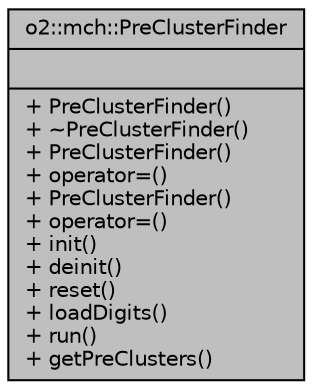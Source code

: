 digraph "o2::mch::PreClusterFinder"
{
 // INTERACTIVE_SVG=YES
  bgcolor="transparent";
  edge [fontname="Helvetica",fontsize="10",labelfontname="Helvetica",labelfontsize="10"];
  node [fontname="Helvetica",fontsize="10",shape=record];
  Node1 [label="{o2::mch::PreClusterFinder\n||+ PreClusterFinder()\l+ ~PreClusterFinder()\l+ PreClusterFinder()\l+ operator=()\l+ PreClusterFinder()\l+ operator=()\l+ init()\l+ deinit()\l+ reset()\l+ loadDigits()\l+ run()\l+ getPreClusters()\l}",height=0.2,width=0.4,color="black", fillcolor="grey75", style="filled", fontcolor="black"];
}
